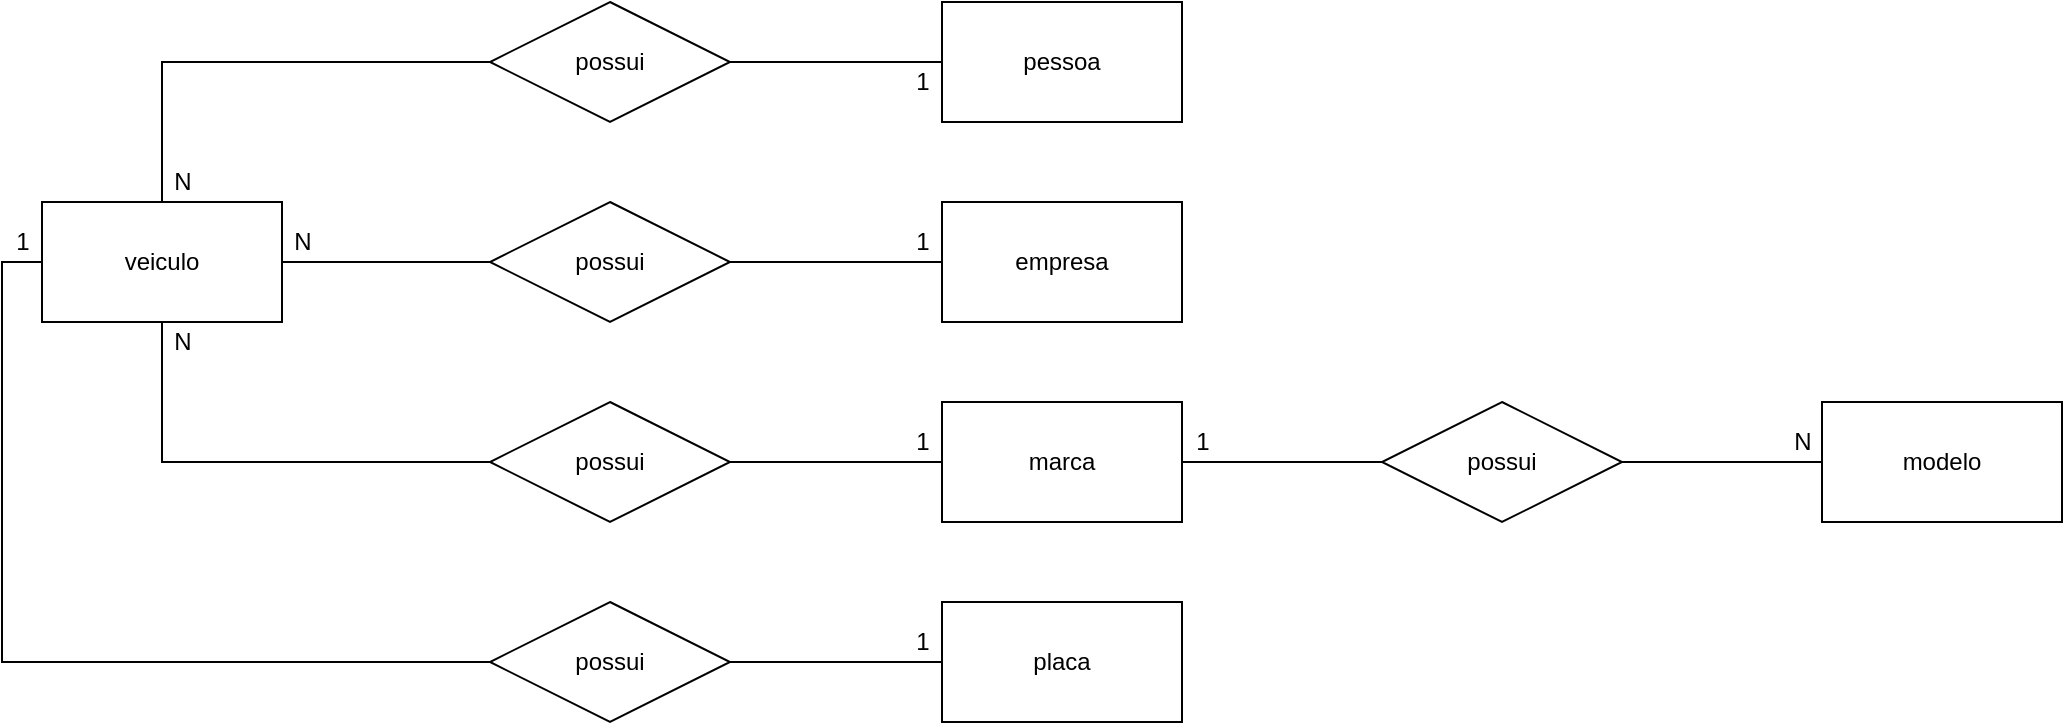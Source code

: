<mxfile version="14.9.3" type="device"><diagram id="6fPHi-kBXMsoqYJb6bAm" name="Page-1"><mxGraphModel dx="865" dy="483" grid="1" gridSize="10" guides="1" tooltips="1" connect="1" arrows="1" fold="1" page="1" pageScale="1" pageWidth="827" pageHeight="1169" math="0" shadow="0"><root><mxCell id="0"/><mxCell id="1" parent="0"/><mxCell id="u4K3cwo8QvYpPFdOsqLa-21" style="edgeStyle=orthogonalEdgeStyle;rounded=0;orthogonalLoop=1;jettySize=auto;html=1;entryX=0;entryY=0.5;entryDx=0;entryDy=0;endArrow=none;endFill=0;" edge="1" parent="1" source="u4K3cwo8QvYpPFdOsqLa-1" target="u4K3cwo8QvYpPFdOsqLa-9"><mxGeometry relative="1" as="geometry"><Array as="points"><mxPoint x="130" y="230"/></Array></mxGeometry></mxCell><mxCell id="u4K3cwo8QvYpPFdOsqLa-36" style="edgeStyle=orthogonalEdgeStyle;rounded=0;orthogonalLoop=1;jettySize=auto;html=1;entryX=0;entryY=0.5;entryDx=0;entryDy=0;endArrow=none;endFill=0;" edge="1" parent="1" source="u4K3cwo8QvYpPFdOsqLa-1" target="u4K3cwo8QvYpPFdOsqLa-30"><mxGeometry relative="1" as="geometry"><Array as="points"><mxPoint x="130" y="30"/></Array></mxGeometry></mxCell><mxCell id="u4K3cwo8QvYpPFdOsqLa-1" value="veiculo" style="rounded=0;whiteSpace=wrap;html=1;" vertex="1" parent="1"><mxGeometry x="70" y="100" width="120" height="60" as="geometry"/></mxCell><mxCell id="u4K3cwo8QvYpPFdOsqLa-4" style="edgeStyle=orthogonalEdgeStyle;rounded=0;orthogonalLoop=1;jettySize=auto;html=1;entryX=1;entryY=0.5;entryDx=0;entryDy=0;endArrow=none;endFill=0;" edge="1" parent="1" source="u4K3cwo8QvYpPFdOsqLa-2" target="u4K3cwo8QvYpPFdOsqLa-1"><mxGeometry relative="1" as="geometry"/></mxCell><mxCell id="u4K3cwo8QvYpPFdOsqLa-6" style="edgeStyle=orthogonalEdgeStyle;rounded=0;orthogonalLoop=1;jettySize=auto;html=1;entryX=0;entryY=0.5;entryDx=0;entryDy=0;endArrow=none;endFill=0;" edge="1" parent="1" source="u4K3cwo8QvYpPFdOsqLa-2" target="u4K3cwo8QvYpPFdOsqLa-3"><mxGeometry relative="1" as="geometry"/></mxCell><mxCell id="u4K3cwo8QvYpPFdOsqLa-2" value="possui" style="shape=rhombus;perimeter=rhombusPerimeter;whiteSpace=wrap;html=1;align=center;" vertex="1" parent="1"><mxGeometry x="294" y="100" width="120" height="60" as="geometry"/></mxCell><mxCell id="u4K3cwo8QvYpPFdOsqLa-3" value="empresa" style="rounded=0;whiteSpace=wrap;html=1;" vertex="1" parent="1"><mxGeometry x="520" y="100" width="120" height="60" as="geometry"/></mxCell><mxCell id="u4K3cwo8QvYpPFdOsqLa-7" value="N" style="text;html=1;align=center;verticalAlign=middle;resizable=0;points=[];autosize=1;strokeColor=none;" vertex="1" parent="1"><mxGeometry x="190" y="110" width="20" height="20" as="geometry"/></mxCell><mxCell id="u4K3cwo8QvYpPFdOsqLa-8" value="1" style="text;html=1;align=center;verticalAlign=middle;resizable=0;points=[];autosize=1;strokeColor=none;" vertex="1" parent="1"><mxGeometry x="500" y="110" width="20" height="20" as="geometry"/></mxCell><mxCell id="u4K3cwo8QvYpPFdOsqLa-16" style="edgeStyle=orthogonalEdgeStyle;rounded=0;orthogonalLoop=1;jettySize=auto;html=1;endArrow=none;endFill=0;" edge="1" parent="1" source="u4K3cwo8QvYpPFdOsqLa-9" target="u4K3cwo8QvYpPFdOsqLa-11"><mxGeometry relative="1" as="geometry"/></mxCell><mxCell id="u4K3cwo8QvYpPFdOsqLa-9" value="possui" style="shape=rhombus;perimeter=rhombusPerimeter;whiteSpace=wrap;html=1;align=center;" vertex="1" parent="1"><mxGeometry x="294" y="200" width="120" height="60" as="geometry"/></mxCell><mxCell id="u4K3cwo8QvYpPFdOsqLa-17" style="edgeStyle=orthogonalEdgeStyle;rounded=0;orthogonalLoop=1;jettySize=auto;html=1;entryX=0;entryY=0.5;entryDx=0;entryDy=0;endArrow=none;endFill=0;" edge="1" parent="1" source="u4K3cwo8QvYpPFdOsqLa-11" target="u4K3cwo8QvYpPFdOsqLa-14"><mxGeometry relative="1" as="geometry"/></mxCell><mxCell id="u4K3cwo8QvYpPFdOsqLa-11" value="marca" style="rounded=0;whiteSpace=wrap;html=1;" vertex="1" parent="1"><mxGeometry x="520" y="200" width="120" height="60" as="geometry"/></mxCell><mxCell id="u4K3cwo8QvYpPFdOsqLa-12" value="modelo" style="rounded=0;whiteSpace=wrap;html=1;" vertex="1" parent="1"><mxGeometry x="960" y="200" width="120" height="60" as="geometry"/></mxCell><mxCell id="u4K3cwo8QvYpPFdOsqLa-13" value="placa" style="rounded=0;whiteSpace=wrap;html=1;" vertex="1" parent="1"><mxGeometry x="520" y="300" width="120" height="60" as="geometry"/></mxCell><mxCell id="u4K3cwo8QvYpPFdOsqLa-18" style="edgeStyle=orthogonalEdgeStyle;rounded=0;orthogonalLoop=1;jettySize=auto;html=1;entryX=0;entryY=0.5;entryDx=0;entryDy=0;endArrow=none;endFill=0;" edge="1" parent="1" source="u4K3cwo8QvYpPFdOsqLa-14" target="u4K3cwo8QvYpPFdOsqLa-12"><mxGeometry relative="1" as="geometry"/></mxCell><mxCell id="u4K3cwo8QvYpPFdOsqLa-14" value="possui" style="shape=rhombus;perimeter=rhombusPerimeter;whiteSpace=wrap;html=1;align=center;" vertex="1" parent="1"><mxGeometry x="740" y="200" width="120" height="60" as="geometry"/></mxCell><mxCell id="u4K3cwo8QvYpPFdOsqLa-25" style="edgeStyle=orthogonalEdgeStyle;rounded=0;orthogonalLoop=1;jettySize=auto;html=1;entryX=0;entryY=0.5;entryDx=0;entryDy=0;endArrow=none;endFill=0;" edge="1" parent="1" source="u4K3cwo8QvYpPFdOsqLa-15" target="u4K3cwo8QvYpPFdOsqLa-13"><mxGeometry relative="1" as="geometry"/></mxCell><mxCell id="u4K3cwo8QvYpPFdOsqLa-27" style="edgeStyle=orthogonalEdgeStyle;rounded=0;orthogonalLoop=1;jettySize=auto;html=1;entryX=0;entryY=0.5;entryDx=0;entryDy=0;endArrow=none;endFill=0;" edge="1" parent="1" source="u4K3cwo8QvYpPFdOsqLa-15" target="u4K3cwo8QvYpPFdOsqLa-1"><mxGeometry relative="1" as="geometry"/></mxCell><mxCell id="u4K3cwo8QvYpPFdOsqLa-15" value="possui" style="shape=rhombus;perimeter=rhombusPerimeter;whiteSpace=wrap;html=1;align=center;" vertex="1" parent="1"><mxGeometry x="294" y="300" width="120" height="60" as="geometry"/></mxCell><mxCell id="u4K3cwo8QvYpPFdOsqLa-19" value="1" style="text;html=1;align=center;verticalAlign=middle;resizable=0;points=[];autosize=1;strokeColor=none;" vertex="1" parent="1"><mxGeometry x="640" y="210" width="20" height="20" as="geometry"/></mxCell><mxCell id="u4K3cwo8QvYpPFdOsqLa-20" value="N" style="text;html=1;align=center;verticalAlign=middle;resizable=0;points=[];autosize=1;strokeColor=none;" vertex="1" parent="1"><mxGeometry x="940" y="210" width="20" height="20" as="geometry"/></mxCell><mxCell id="u4K3cwo8QvYpPFdOsqLa-22" value="1" style="text;html=1;align=center;verticalAlign=middle;resizable=0;points=[];autosize=1;strokeColor=none;" vertex="1" parent="1"><mxGeometry x="500" y="210" width="20" height="20" as="geometry"/></mxCell><mxCell id="u4K3cwo8QvYpPFdOsqLa-24" value="N" style="text;html=1;align=center;verticalAlign=middle;resizable=0;points=[];autosize=1;strokeColor=none;" vertex="1" parent="1"><mxGeometry x="130" y="160" width="20" height="20" as="geometry"/></mxCell><mxCell id="u4K3cwo8QvYpPFdOsqLa-28" value="1" style="text;html=1;align=center;verticalAlign=middle;resizable=0;points=[];autosize=1;strokeColor=none;" vertex="1" parent="1"><mxGeometry x="500" y="310" width="20" height="20" as="geometry"/></mxCell><mxCell id="u4K3cwo8QvYpPFdOsqLa-29" value="1" style="text;html=1;align=center;verticalAlign=middle;resizable=0;points=[];autosize=1;strokeColor=none;" vertex="1" parent="1"><mxGeometry x="50" y="110" width="20" height="20" as="geometry"/></mxCell><mxCell id="u4K3cwo8QvYpPFdOsqLa-30" value="possui" style="shape=rhombus;perimeter=rhombusPerimeter;whiteSpace=wrap;html=1;align=center;" vertex="1" parent="1"><mxGeometry x="294" width="120" height="60" as="geometry"/></mxCell><mxCell id="u4K3cwo8QvYpPFdOsqLa-35" style="edgeStyle=orthogonalEdgeStyle;rounded=0;orthogonalLoop=1;jettySize=auto;html=1;endArrow=none;endFill=0;" edge="1" parent="1" source="u4K3cwo8QvYpPFdOsqLa-32" target="u4K3cwo8QvYpPFdOsqLa-30"><mxGeometry relative="1" as="geometry"/></mxCell><mxCell id="u4K3cwo8QvYpPFdOsqLa-32" value="pessoa" style="rounded=0;whiteSpace=wrap;html=1;" vertex="1" parent="1"><mxGeometry x="520" width="120" height="60" as="geometry"/></mxCell><mxCell id="u4K3cwo8QvYpPFdOsqLa-37" value="N" style="text;html=1;align=center;verticalAlign=middle;resizable=0;points=[];autosize=1;strokeColor=none;" vertex="1" parent="1"><mxGeometry x="130" y="80" width="20" height="20" as="geometry"/></mxCell><mxCell id="u4K3cwo8QvYpPFdOsqLa-38" value="1" style="text;html=1;align=center;verticalAlign=middle;resizable=0;points=[];autosize=1;strokeColor=none;" vertex="1" parent="1"><mxGeometry x="500" y="30" width="20" height="20" as="geometry"/></mxCell></root></mxGraphModel></diagram></mxfile>